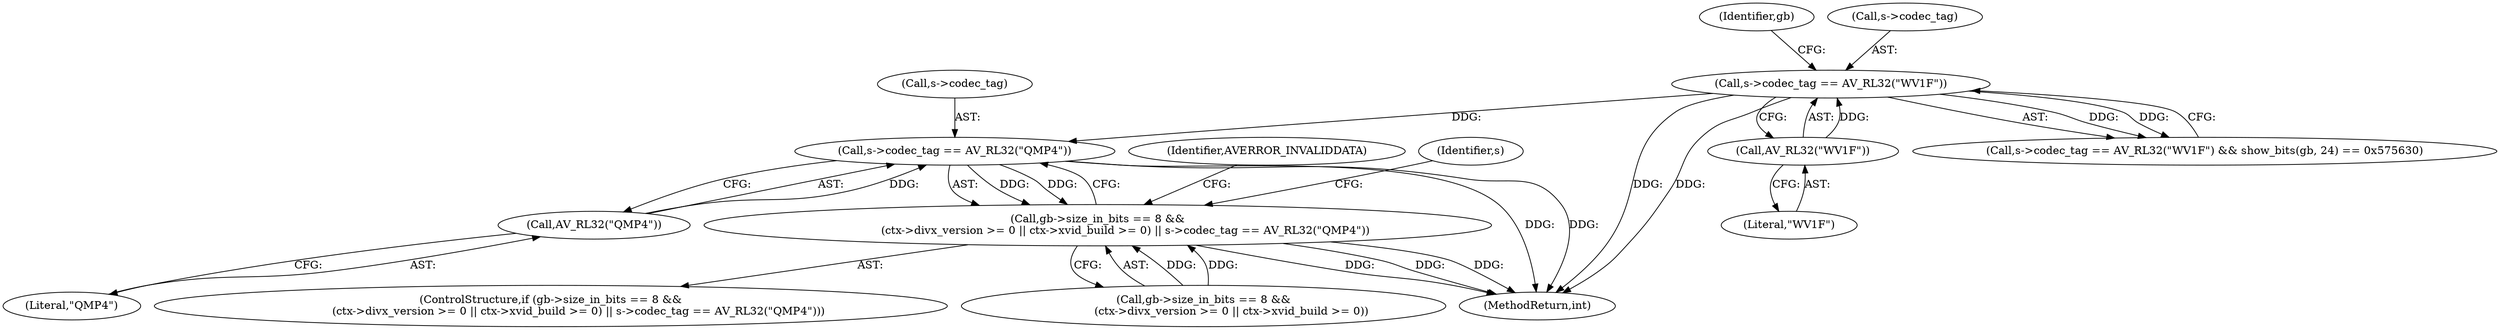 digraph "0_FFmpeg_2fc108f60f98cd00813418a8754a46476b404a3c@pointer" {
"1000204" [label="(Call,s->codec_tag == AV_RL32(\"QMP4\"))"];
"1000150" [label="(Call,s->codec_tag == AV_RL32(\"WV1F\"))"];
"1000154" [label="(Call,AV_RL32(\"WV1F\"))"];
"1000208" [label="(Call,AV_RL32(\"QMP4\"))"];
"1000186" [label="(Call,gb->size_in_bits == 8 &&\n                (ctx->divx_version >= 0 || ctx->xvid_build >= 0) || s->codec_tag == AV_RL32(\"QMP4\"))"];
"1000149" [label="(Call,s->codec_tag == AV_RL32(\"WV1F\") && show_bits(gb, 24) == 0x575630)"];
"1000209" [label="(Literal,\"QMP4\")"];
"1000205" [label="(Call,s->codec_tag)"];
"1000204" [label="(Call,s->codec_tag == AV_RL32(\"QMP4\"))"];
"1000224" [label="(Identifier,AVERROR_INVALIDDATA)"];
"1000155" [label="(Literal,\"WV1F\")"];
"1000154" [label="(Call,AV_RL32(\"WV1F\"))"];
"1000213" [label="(Identifier,s)"];
"1000185" [label="(ControlStructure,if (gb->size_in_bits == 8 &&\n                (ctx->divx_version >= 0 || ctx->xvid_build >= 0) || s->codec_tag == AV_RL32(\"QMP4\")))"];
"1000208" [label="(Call,AV_RL32(\"QMP4\"))"];
"1000158" [label="(Identifier,gb)"];
"1000187" [label="(Call,gb->size_in_bits == 8 &&\n                (ctx->divx_version >= 0 || ctx->xvid_build >= 0))"];
"1000150" [label="(Call,s->codec_tag == AV_RL32(\"WV1F\"))"];
"1000151" [label="(Call,s->codec_tag)"];
"1000751" [label="(MethodReturn,int)"];
"1000186" [label="(Call,gb->size_in_bits == 8 &&\n                (ctx->divx_version >= 0 || ctx->xvid_build >= 0) || s->codec_tag == AV_RL32(\"QMP4\"))"];
"1000204" -> "1000186"  [label="AST: "];
"1000204" -> "1000208"  [label="CFG: "];
"1000205" -> "1000204"  [label="AST: "];
"1000208" -> "1000204"  [label="AST: "];
"1000186" -> "1000204"  [label="CFG: "];
"1000204" -> "1000751"  [label="DDG: "];
"1000204" -> "1000751"  [label="DDG: "];
"1000204" -> "1000186"  [label="DDG: "];
"1000204" -> "1000186"  [label="DDG: "];
"1000150" -> "1000204"  [label="DDG: "];
"1000208" -> "1000204"  [label="DDG: "];
"1000150" -> "1000149"  [label="AST: "];
"1000150" -> "1000154"  [label="CFG: "];
"1000151" -> "1000150"  [label="AST: "];
"1000154" -> "1000150"  [label="AST: "];
"1000158" -> "1000150"  [label="CFG: "];
"1000149" -> "1000150"  [label="CFG: "];
"1000150" -> "1000751"  [label="DDG: "];
"1000150" -> "1000751"  [label="DDG: "];
"1000150" -> "1000149"  [label="DDG: "];
"1000150" -> "1000149"  [label="DDG: "];
"1000154" -> "1000150"  [label="DDG: "];
"1000154" -> "1000155"  [label="CFG: "];
"1000155" -> "1000154"  [label="AST: "];
"1000208" -> "1000209"  [label="CFG: "];
"1000209" -> "1000208"  [label="AST: "];
"1000186" -> "1000185"  [label="AST: "];
"1000186" -> "1000187"  [label="CFG: "];
"1000187" -> "1000186"  [label="AST: "];
"1000213" -> "1000186"  [label="CFG: "];
"1000224" -> "1000186"  [label="CFG: "];
"1000186" -> "1000751"  [label="DDG: "];
"1000186" -> "1000751"  [label="DDG: "];
"1000186" -> "1000751"  [label="DDG: "];
"1000187" -> "1000186"  [label="DDG: "];
"1000187" -> "1000186"  [label="DDG: "];
}

